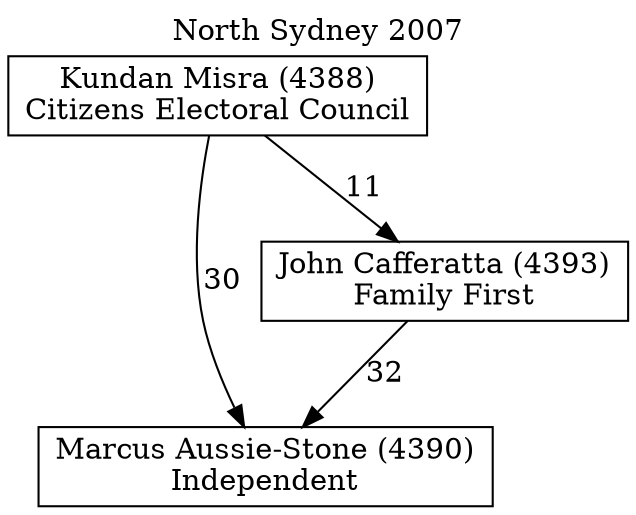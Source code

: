 // House preference flow
digraph "Marcus Aussie-Stone (4390)_North Sydney_2007" {
	graph [label="North Sydney 2007" labelloc=t mclimit=10]
	node [shape=box]
	"Marcus Aussie-Stone (4390)" [label="Marcus Aussie-Stone (4390)
Independent"]
	"John Cafferatta (4393)" [label="John Cafferatta (4393)
Family First"]
	"Kundan Misra (4388)" [label="Kundan Misra (4388)
Citizens Electoral Council"]
	"John Cafferatta (4393)" -> "Marcus Aussie-Stone (4390)" [label=32]
	"Kundan Misra (4388)" -> "John Cafferatta (4393)" [label=11]
	"Kundan Misra (4388)" -> "Marcus Aussie-Stone (4390)" [label=30]
}
